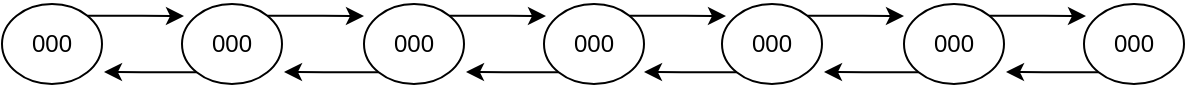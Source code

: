 <mxfile version="14.7.6" type="github">
  <diagram id="IsADIqTYUYIuU1v2_LW8" name="Page-1">
    <mxGraphModel dx="1422" dy="705" grid="1" gridSize="10" guides="1" tooltips="1" connect="1" arrows="1" fold="1" page="1" pageScale="1" pageWidth="827" pageHeight="1169" math="0" shadow="0">
      <root>
        <mxCell id="0" />
        <mxCell id="1" parent="0" />
        <mxCell id="oFcrKs_U6eA4Mx5ZxtZ9-10" style="edgeStyle=orthogonalEdgeStyle;rounded=0;orthogonalLoop=1;jettySize=auto;html=1;exitX=1;exitY=0;exitDx=0;exitDy=0;entryX=0.02;entryY=0.15;entryDx=0;entryDy=0;entryPerimeter=0;" edge="1" parent="1" source="oFcrKs_U6eA4Mx5ZxtZ9-1" target="oFcrKs_U6eA4Mx5ZxtZ9-2">
          <mxGeometry relative="1" as="geometry" />
        </mxCell>
        <mxCell id="oFcrKs_U6eA4Mx5ZxtZ9-1" value="000" style="ellipse;whiteSpace=wrap;html=1;" vertex="1" parent="1">
          <mxGeometry x="118" y="60" width="50" height="40" as="geometry" />
        </mxCell>
        <mxCell id="oFcrKs_U6eA4Mx5ZxtZ9-11" style="edgeStyle=orthogonalEdgeStyle;rounded=0;orthogonalLoop=1;jettySize=auto;html=1;exitX=0;exitY=1;exitDx=0;exitDy=0;" edge="1" parent="1" source="oFcrKs_U6eA4Mx5ZxtZ9-2">
          <mxGeometry relative="1" as="geometry">
            <mxPoint x="169" y="94" as="targetPoint" />
          </mxGeometry>
        </mxCell>
        <mxCell id="oFcrKs_U6eA4Mx5ZxtZ9-15" style="edgeStyle=orthogonalEdgeStyle;rounded=0;orthogonalLoop=1;jettySize=auto;html=1;exitX=1;exitY=0;exitDx=0;exitDy=0;" edge="1" parent="1" source="oFcrKs_U6eA4Mx5ZxtZ9-2">
          <mxGeometry relative="1" as="geometry">
            <mxPoint x="299" y="66" as="targetPoint" />
          </mxGeometry>
        </mxCell>
        <mxCell id="oFcrKs_U6eA4Mx5ZxtZ9-2" value="000" style="ellipse;whiteSpace=wrap;html=1;" vertex="1" parent="1">
          <mxGeometry x="208" y="60" width="50" height="40" as="geometry" />
        </mxCell>
        <mxCell id="oFcrKs_U6eA4Mx5ZxtZ9-16" style="edgeStyle=orthogonalEdgeStyle;rounded=0;orthogonalLoop=1;jettySize=auto;html=1;exitX=1;exitY=0;exitDx=0;exitDy=0;entryX=0.02;entryY=0.15;entryDx=0;entryDy=0;entryPerimeter=0;" edge="1" source="oFcrKs_U6eA4Mx5ZxtZ9-17" target="oFcrKs_U6eA4Mx5ZxtZ9-20" parent="1">
          <mxGeometry relative="1" as="geometry" />
        </mxCell>
        <mxCell id="oFcrKs_U6eA4Mx5ZxtZ9-21" style="edgeStyle=orthogonalEdgeStyle;rounded=0;orthogonalLoop=1;jettySize=auto;html=1;exitX=0;exitY=1;exitDx=0;exitDy=0;" edge="1" parent="1" source="oFcrKs_U6eA4Mx5ZxtZ9-17">
          <mxGeometry relative="1" as="geometry">
            <mxPoint x="259" y="94" as="targetPoint" />
          </mxGeometry>
        </mxCell>
        <mxCell id="oFcrKs_U6eA4Mx5ZxtZ9-17" value="000" style="ellipse;whiteSpace=wrap;html=1;" vertex="1" parent="1">
          <mxGeometry x="299" y="60" width="50" height="40" as="geometry" />
        </mxCell>
        <mxCell id="oFcrKs_U6eA4Mx5ZxtZ9-18" style="edgeStyle=orthogonalEdgeStyle;rounded=0;orthogonalLoop=1;jettySize=auto;html=1;exitX=0;exitY=1;exitDx=0;exitDy=0;" edge="1" source="oFcrKs_U6eA4Mx5ZxtZ9-20" parent="1">
          <mxGeometry relative="1" as="geometry">
            <mxPoint x="350" y="94" as="targetPoint" />
          </mxGeometry>
        </mxCell>
        <mxCell id="oFcrKs_U6eA4Mx5ZxtZ9-19" style="edgeStyle=orthogonalEdgeStyle;rounded=0;orthogonalLoop=1;jettySize=auto;html=1;exitX=1;exitY=0;exitDx=0;exitDy=0;" edge="1" source="oFcrKs_U6eA4Mx5ZxtZ9-20" parent="1">
          <mxGeometry relative="1" as="geometry">
            <mxPoint x="480" y="66" as="targetPoint" />
          </mxGeometry>
        </mxCell>
        <mxCell id="oFcrKs_U6eA4Mx5ZxtZ9-20" value="000" style="ellipse;whiteSpace=wrap;html=1;" vertex="1" parent="1">
          <mxGeometry x="389" y="60" width="50" height="40" as="geometry" />
        </mxCell>
        <mxCell id="oFcrKs_U6eA4Mx5ZxtZ9-22" style="edgeStyle=orthogonalEdgeStyle;rounded=0;orthogonalLoop=1;jettySize=auto;html=1;exitX=1;exitY=0;exitDx=0;exitDy=0;" edge="1" source="oFcrKs_U6eA4Mx5ZxtZ9-23" parent="1">
          <mxGeometry relative="1" as="geometry">
            <mxPoint x="569" y="66" as="targetPoint" />
          </mxGeometry>
        </mxCell>
        <mxCell id="oFcrKs_U6eA4Mx5ZxtZ9-23" value="000" style="ellipse;whiteSpace=wrap;html=1;" vertex="1" parent="1">
          <mxGeometry x="478" y="60" width="50" height="40" as="geometry" />
        </mxCell>
        <mxCell id="oFcrKs_U6eA4Mx5ZxtZ9-24" style="edgeStyle=orthogonalEdgeStyle;rounded=0;orthogonalLoop=1;jettySize=auto;html=1;exitX=1;exitY=0;exitDx=0;exitDy=0;entryX=0.02;entryY=0.15;entryDx=0;entryDy=0;entryPerimeter=0;" edge="1" source="oFcrKs_U6eA4Mx5ZxtZ9-26" target="oFcrKs_U6eA4Mx5ZxtZ9-28" parent="1">
          <mxGeometry relative="1" as="geometry" />
        </mxCell>
        <mxCell id="oFcrKs_U6eA4Mx5ZxtZ9-25" style="edgeStyle=orthogonalEdgeStyle;rounded=0;orthogonalLoop=1;jettySize=auto;html=1;exitX=0;exitY=1;exitDx=0;exitDy=0;" edge="1" source="oFcrKs_U6eA4Mx5ZxtZ9-26" parent="1">
          <mxGeometry relative="1" as="geometry">
            <mxPoint x="529" y="94" as="targetPoint" />
          </mxGeometry>
        </mxCell>
        <mxCell id="oFcrKs_U6eA4Mx5ZxtZ9-26" value="000" style="ellipse;whiteSpace=wrap;html=1;" vertex="1" parent="1">
          <mxGeometry x="569" y="60" width="50" height="40" as="geometry" />
        </mxCell>
        <mxCell id="oFcrKs_U6eA4Mx5ZxtZ9-27" style="edgeStyle=orthogonalEdgeStyle;rounded=0;orthogonalLoop=1;jettySize=auto;html=1;exitX=0;exitY=1;exitDx=0;exitDy=0;" edge="1" source="oFcrKs_U6eA4Mx5ZxtZ9-28" parent="1">
          <mxGeometry relative="1" as="geometry">
            <mxPoint x="620" y="94" as="targetPoint" />
          </mxGeometry>
        </mxCell>
        <mxCell id="oFcrKs_U6eA4Mx5ZxtZ9-28" value="000" style="ellipse;whiteSpace=wrap;html=1;" vertex="1" parent="1">
          <mxGeometry x="659" y="60" width="50" height="40" as="geometry" />
        </mxCell>
        <mxCell id="oFcrKs_U6eA4Mx5ZxtZ9-29" style="edgeStyle=orthogonalEdgeStyle;rounded=0;orthogonalLoop=1;jettySize=auto;html=1;exitX=0;exitY=1;exitDx=0;exitDy=0;" edge="1" source="oFcrKs_U6eA4Mx5ZxtZ9-23" parent="1">
          <mxGeometry relative="1" as="geometry">
            <mxPoint x="439" y="94" as="targetPoint" />
          </mxGeometry>
        </mxCell>
      </root>
    </mxGraphModel>
  </diagram>
</mxfile>
